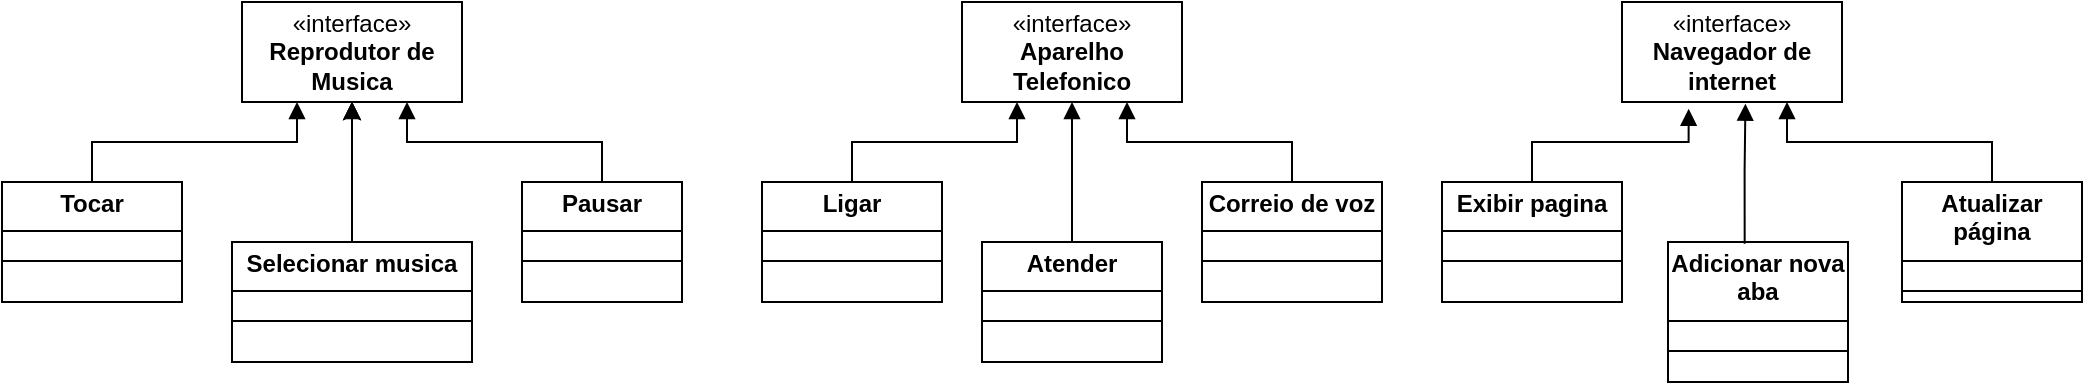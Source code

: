 <mxfile version="24.7.6">
  <diagram name="Página-1" id="Uop1ZVBHY-UYyaSvQh19">
    <mxGraphModel dx="1195" dy="650" grid="1" gridSize="10" guides="1" tooltips="1" connect="1" arrows="1" fold="1" page="1" pageScale="1" pageWidth="1169" pageHeight="827" math="0" shadow="0">
      <root>
        <mxCell id="0" />
        <mxCell id="1" parent="0" />
        <mxCell id="lAXzJ2Ojycbe5mPwfq9N-1" value="«interface»&lt;br&gt;&lt;b&gt;Reprodutor de Musica&lt;/b&gt;" style="html=1;whiteSpace=wrap;" vertex="1" parent="1">
          <mxGeometry x="200" y="80" width="110" height="50" as="geometry" />
        </mxCell>
        <mxCell id="lAXzJ2Ojycbe5mPwfq9N-2" value="«interface»&lt;br&gt;&lt;b&gt;Aparelho Telefonico&lt;/b&gt;" style="html=1;whiteSpace=wrap;" vertex="1" parent="1">
          <mxGeometry x="560" y="80" width="110" height="50" as="geometry" />
        </mxCell>
        <mxCell id="lAXzJ2Ojycbe5mPwfq9N-3" value="«interface»&lt;div&gt;&lt;b&gt;Navegador de internet&lt;/b&gt;&lt;/div&gt;" style="html=1;whiteSpace=wrap;" vertex="1" parent="1">
          <mxGeometry x="890" y="80" width="110" height="50" as="geometry" />
        </mxCell>
        <mxCell id="lAXzJ2Ojycbe5mPwfq9N-4" value="&lt;p style=&quot;margin:0px;margin-top:4px;text-align:center;&quot;&gt;&lt;b&gt;Tocar&lt;/b&gt;&lt;/p&gt;&lt;hr size=&quot;1&quot; style=&quot;border-style:solid;&quot;&gt;&lt;div style=&quot;height:2px;&quot;&gt;&lt;/div&gt;&lt;hr size=&quot;1&quot; style=&quot;border-style:solid;&quot;&gt;&lt;div style=&quot;height:2px;&quot;&gt;&lt;/div&gt;" style="verticalAlign=top;align=left;overflow=fill;html=1;whiteSpace=wrap;" vertex="1" parent="1">
          <mxGeometry x="80" y="170" width="90" height="60" as="geometry" />
        </mxCell>
        <mxCell id="lAXzJ2Ojycbe5mPwfq9N-5" value="&lt;p style=&quot;margin:0px;margin-top:4px;text-align:center;&quot;&gt;&lt;b&gt;Pausar&lt;/b&gt;&lt;/p&gt;&lt;hr size=&quot;1&quot; style=&quot;border-style:solid;&quot;&gt;&lt;div style=&quot;height:2px;&quot;&gt;&lt;/div&gt;&lt;hr size=&quot;1&quot; style=&quot;border-style:solid;&quot;&gt;&lt;div style=&quot;height:2px;&quot;&gt;&lt;/div&gt;" style="verticalAlign=top;align=left;overflow=fill;html=1;whiteSpace=wrap;" vertex="1" parent="1">
          <mxGeometry x="340" y="170" width="80" height="60" as="geometry" />
        </mxCell>
        <mxCell id="lAXzJ2Ojycbe5mPwfq9N-17" value="" style="edgeStyle=orthogonalEdgeStyle;rounded=0;orthogonalLoop=1;jettySize=auto;html=1;" edge="1" parent="1" source="lAXzJ2Ojycbe5mPwfq9N-6" target="lAXzJ2Ojycbe5mPwfq9N-1">
          <mxGeometry relative="1" as="geometry" />
        </mxCell>
        <mxCell id="lAXzJ2Ojycbe5mPwfq9N-18" value="" style="edgeStyle=orthogonalEdgeStyle;rounded=0;orthogonalLoop=1;jettySize=auto;html=1;" edge="1" parent="1" source="lAXzJ2Ojycbe5mPwfq9N-6" target="lAXzJ2Ojycbe5mPwfq9N-1">
          <mxGeometry relative="1" as="geometry" />
        </mxCell>
        <mxCell id="lAXzJ2Ojycbe5mPwfq9N-19" value="" style="edgeStyle=orthogonalEdgeStyle;rounded=0;orthogonalLoop=1;jettySize=auto;html=1;" edge="1" parent="1" source="lAXzJ2Ojycbe5mPwfq9N-6" target="lAXzJ2Ojycbe5mPwfq9N-1">
          <mxGeometry relative="1" as="geometry" />
        </mxCell>
        <mxCell id="lAXzJ2Ojycbe5mPwfq9N-6" value="&lt;p style=&quot;margin:0px;margin-top:4px;text-align:center;&quot;&gt;&lt;b&gt;Selecionar musica&lt;/b&gt;&lt;/p&gt;&lt;hr size=&quot;1&quot; style=&quot;border-style:solid;&quot;&gt;&lt;div style=&quot;height:2px;&quot;&gt;&lt;/div&gt;&lt;hr size=&quot;1&quot; style=&quot;border-style:solid;&quot;&gt;&lt;div style=&quot;height:2px;&quot;&gt;&lt;/div&gt;" style="verticalAlign=top;align=left;overflow=fill;html=1;whiteSpace=wrap;" vertex="1" parent="1">
          <mxGeometry x="195" y="200" width="120" height="60" as="geometry" />
        </mxCell>
        <mxCell id="lAXzJ2Ojycbe5mPwfq9N-11" value="&lt;p style=&quot;margin:0px;margin-top:4px;text-align:center;&quot;&gt;&lt;b&gt;Ligar&lt;/b&gt;&lt;/p&gt;&lt;hr size=&quot;1&quot; style=&quot;border-style:solid;&quot;&gt;&lt;div style=&quot;height:2px;&quot;&gt;&lt;/div&gt;&lt;hr size=&quot;1&quot; style=&quot;border-style:solid;&quot;&gt;&lt;div style=&quot;height:2px;&quot;&gt;&lt;/div&gt;" style="verticalAlign=top;align=left;overflow=fill;html=1;whiteSpace=wrap;" vertex="1" parent="1">
          <mxGeometry x="460" y="170" width="90" height="60" as="geometry" />
        </mxCell>
        <mxCell id="lAXzJ2Ojycbe5mPwfq9N-12" value="&lt;p style=&quot;margin:0px;margin-top:4px;text-align:center;&quot;&gt;&lt;b&gt;Atender&lt;/b&gt;&lt;/p&gt;&lt;hr size=&quot;1&quot; style=&quot;border-style:solid;&quot;&gt;&lt;div style=&quot;height:2px;&quot;&gt;&lt;/div&gt;&lt;hr size=&quot;1&quot; style=&quot;border-style:solid;&quot;&gt;&lt;div style=&quot;height:2px;&quot;&gt;&lt;/div&gt;" style="verticalAlign=top;align=left;overflow=fill;html=1;whiteSpace=wrap;" vertex="1" parent="1">
          <mxGeometry x="570" y="200" width="90" height="60" as="geometry" />
        </mxCell>
        <mxCell id="lAXzJ2Ojycbe5mPwfq9N-13" value="&lt;p style=&quot;margin:0px;margin-top:4px;text-align:center;&quot;&gt;&lt;b&gt;Correio de voz&lt;/b&gt;&lt;/p&gt;&lt;hr size=&quot;1&quot; style=&quot;border-style:solid;&quot;&gt;&lt;div style=&quot;height:2px;&quot;&gt;&lt;/div&gt;&lt;hr size=&quot;1&quot; style=&quot;border-style:solid;&quot;&gt;&lt;div style=&quot;height:2px;&quot;&gt;&lt;/div&gt;" style="verticalAlign=top;align=left;overflow=fill;html=1;whiteSpace=wrap;" vertex="1" parent="1">
          <mxGeometry x="680" y="170" width="90" height="60" as="geometry" />
        </mxCell>
        <mxCell id="lAXzJ2Ojycbe5mPwfq9N-14" value="&lt;p style=&quot;margin:0px;margin-top:4px;text-align:center;&quot;&gt;&lt;b&gt;Exibir pagina&lt;/b&gt;&lt;/p&gt;&lt;hr size=&quot;1&quot; style=&quot;border-style:solid;&quot;&gt;&lt;div style=&quot;height:2px;&quot;&gt;&lt;/div&gt;&lt;hr size=&quot;1&quot; style=&quot;border-style:solid;&quot;&gt;&lt;div style=&quot;height:2px;&quot;&gt;&lt;/div&gt;" style="verticalAlign=top;align=left;overflow=fill;html=1;whiteSpace=wrap;" vertex="1" parent="1">
          <mxGeometry x="800" y="170" width="90" height="60" as="geometry" />
        </mxCell>
        <mxCell id="lAXzJ2Ojycbe5mPwfq9N-15" value="" style="endArrow=block;endFill=1;html=1;edgeStyle=orthogonalEdgeStyle;align=left;verticalAlign=top;rounded=0;exitX=0.5;exitY=0;exitDx=0;exitDy=0;entryX=0.5;entryY=1;entryDx=0;entryDy=0;" edge="1" parent="1" source="lAXzJ2Ojycbe5mPwfq9N-6" target="lAXzJ2Ojycbe5mPwfq9N-1">
          <mxGeometry x="-1" relative="1" as="geometry">
            <mxPoint x="590" y="270" as="sourcePoint" />
            <mxPoint x="750" y="270" as="targetPoint" />
          </mxGeometry>
        </mxCell>
        <mxCell id="lAXzJ2Ojycbe5mPwfq9N-20" value="" style="endArrow=block;endFill=1;html=1;edgeStyle=orthogonalEdgeStyle;align=left;verticalAlign=top;rounded=0;exitX=0.5;exitY=0;exitDx=0;exitDy=0;entryX=0.75;entryY=1;entryDx=0;entryDy=0;" edge="1" parent="1" source="lAXzJ2Ojycbe5mPwfq9N-5" target="lAXzJ2Ojycbe5mPwfq9N-1">
          <mxGeometry x="-1" relative="1" as="geometry">
            <mxPoint x="265" y="210" as="sourcePoint" />
            <mxPoint x="265" y="140" as="targetPoint" />
          </mxGeometry>
        </mxCell>
        <mxCell id="lAXzJ2Ojycbe5mPwfq9N-21" value="" style="endArrow=block;endFill=1;html=1;edgeStyle=orthogonalEdgeStyle;align=left;verticalAlign=top;rounded=0;exitX=0.5;exitY=0;exitDx=0;exitDy=0;entryX=0.25;entryY=1;entryDx=0;entryDy=0;" edge="1" parent="1" source="lAXzJ2Ojycbe5mPwfq9N-4" target="lAXzJ2Ojycbe5mPwfq9N-1">
          <mxGeometry x="-1" relative="1" as="geometry">
            <mxPoint x="147" y="140" as="sourcePoint" />
            <mxPoint x="50" y="100" as="targetPoint" />
          </mxGeometry>
        </mxCell>
        <mxCell id="lAXzJ2Ojycbe5mPwfq9N-22" value="&lt;p style=&quot;margin:0px;margin-top:4px;text-align:center;&quot;&gt;&lt;b&gt;Adicionar nova aba&lt;/b&gt;&lt;/p&gt;&lt;hr size=&quot;1&quot; style=&quot;border-style:solid;&quot;&gt;&lt;div style=&quot;height:2px;&quot;&gt;&lt;/div&gt;&lt;hr size=&quot;1&quot; style=&quot;border-style:solid;&quot;&gt;&lt;div style=&quot;height:2px;&quot;&gt;&lt;/div&gt;" style="verticalAlign=top;align=left;overflow=fill;html=1;whiteSpace=wrap;" vertex="1" parent="1">
          <mxGeometry x="913" y="200" width="90" height="70" as="geometry" />
        </mxCell>
        <mxCell id="lAXzJ2Ojycbe5mPwfq9N-23" value="&lt;p style=&quot;margin:0px;margin-top:4px;text-align:center;&quot;&gt;&lt;b&gt;Atualizar página&lt;/b&gt;&lt;/p&gt;&lt;hr size=&quot;1&quot; style=&quot;border-style:solid;&quot;&gt;&lt;div style=&quot;height:2px;&quot;&gt;&lt;/div&gt;&lt;hr size=&quot;1&quot; style=&quot;border-style:solid;&quot;&gt;&lt;div style=&quot;height:2px;&quot;&gt;&lt;/div&gt;" style="verticalAlign=top;align=left;overflow=fill;html=1;whiteSpace=wrap;" vertex="1" parent="1">
          <mxGeometry x="1030" y="170" width="90" height="60" as="geometry" />
        </mxCell>
        <mxCell id="lAXzJ2Ojycbe5mPwfq9N-24" value="" style="endArrow=block;endFill=1;html=1;edgeStyle=orthogonalEdgeStyle;align=left;verticalAlign=top;rounded=0;exitX=0.5;exitY=0;exitDx=0;exitDy=0;entryX=0.25;entryY=1;entryDx=0;entryDy=0;" edge="1" parent="1" source="lAXzJ2Ojycbe5mPwfq9N-11" target="lAXzJ2Ojycbe5mPwfq9N-2">
          <mxGeometry x="-1" relative="1" as="geometry">
            <mxPoint x="390" y="180" as="sourcePoint" />
            <mxPoint x="293" y="140" as="targetPoint" />
          </mxGeometry>
        </mxCell>
        <mxCell id="lAXzJ2Ojycbe5mPwfq9N-25" value="" style="endArrow=block;endFill=1;html=1;edgeStyle=orthogonalEdgeStyle;align=left;verticalAlign=top;rounded=0;exitX=0.5;exitY=0;exitDx=0;exitDy=0;entryX=0.5;entryY=1;entryDx=0;entryDy=0;" edge="1" parent="1" source="lAXzJ2Ojycbe5mPwfq9N-12" target="lAXzJ2Ojycbe5mPwfq9N-2">
          <mxGeometry x="-1" y="18" relative="1" as="geometry">
            <mxPoint x="400" y="190" as="sourcePoint" />
            <mxPoint x="303" y="150" as="targetPoint" />
            <mxPoint x="3" y="10" as="offset" />
          </mxGeometry>
        </mxCell>
        <mxCell id="lAXzJ2Ojycbe5mPwfq9N-26" value="" style="endArrow=block;endFill=1;html=1;edgeStyle=orthogonalEdgeStyle;align=left;verticalAlign=top;rounded=0;exitX=0.5;exitY=0;exitDx=0;exitDy=0;entryX=0.75;entryY=1;entryDx=0;entryDy=0;" edge="1" parent="1" source="lAXzJ2Ojycbe5mPwfq9N-13" target="lAXzJ2Ojycbe5mPwfq9N-2">
          <mxGeometry x="-1" relative="1" as="geometry">
            <mxPoint x="410" y="200" as="sourcePoint" />
            <mxPoint x="313" y="160" as="targetPoint" />
          </mxGeometry>
        </mxCell>
        <mxCell id="lAXzJ2Ojycbe5mPwfq9N-27" value="" style="endArrow=block;endFill=1;html=1;edgeStyle=orthogonalEdgeStyle;align=left;verticalAlign=top;rounded=0;exitX=0.5;exitY=0;exitDx=0;exitDy=0;entryX=0.303;entryY=1.067;entryDx=0;entryDy=0;entryPerimeter=0;" edge="1" parent="1" source="lAXzJ2Ojycbe5mPwfq9N-14" target="lAXzJ2Ojycbe5mPwfq9N-3">
          <mxGeometry x="-1" relative="1" as="geometry">
            <mxPoint x="420" y="210" as="sourcePoint" />
            <mxPoint x="323" y="170" as="targetPoint" />
          </mxGeometry>
        </mxCell>
        <mxCell id="lAXzJ2Ojycbe5mPwfq9N-28" value="" style="endArrow=block;endFill=1;html=1;edgeStyle=orthogonalEdgeStyle;align=left;verticalAlign=top;rounded=0;exitX=0.426;exitY=0.012;exitDx=0;exitDy=0;entryX=0.561;entryY=1.017;entryDx=0;entryDy=0;entryPerimeter=0;exitPerimeter=0;" edge="1" parent="1" source="lAXzJ2Ojycbe5mPwfq9N-22" target="lAXzJ2Ojycbe5mPwfq9N-3">
          <mxGeometry x="-1" relative="1" as="geometry">
            <mxPoint x="430" y="220" as="sourcePoint" />
            <mxPoint x="333" y="180" as="targetPoint" />
            <mxPoint as="offset" />
          </mxGeometry>
        </mxCell>
        <mxCell id="lAXzJ2Ojycbe5mPwfq9N-29" value="" style="endArrow=block;endFill=1;html=1;edgeStyle=orthogonalEdgeStyle;align=left;verticalAlign=top;rounded=0;entryX=0.75;entryY=1;entryDx=0;entryDy=0;exitX=0.5;exitY=0;exitDx=0;exitDy=0;" edge="1" parent="1" source="lAXzJ2Ojycbe5mPwfq9N-23" target="lAXzJ2Ojycbe5mPwfq9N-3">
          <mxGeometry x="-1" relative="1" as="geometry">
            <mxPoint x="1070" y="160" as="sourcePoint" />
            <mxPoint x="343" y="190" as="targetPoint" />
          </mxGeometry>
        </mxCell>
      </root>
    </mxGraphModel>
  </diagram>
</mxfile>
